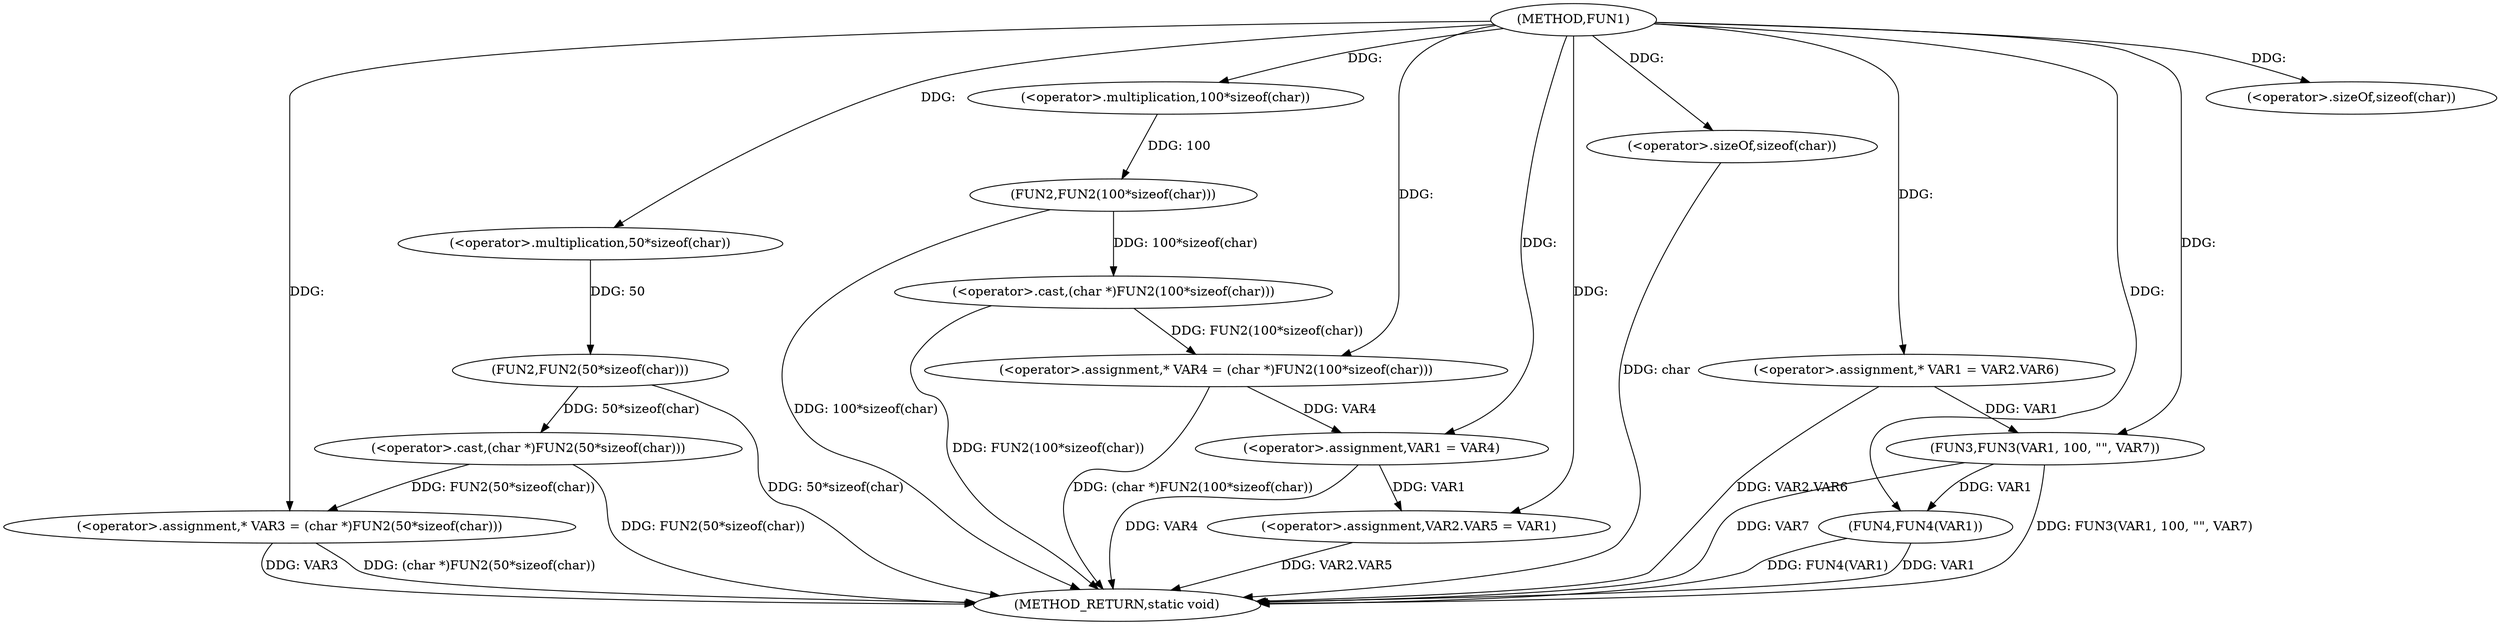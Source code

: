 digraph FUN1 {  
"1000100" [label = "(METHOD,FUN1)" ]
"1000148" [label = "(METHOD_RETURN,static void)" ]
"1000105" [label = "(<operator>.assignment,* VAR3 = (char *)FUN2(50*sizeof(char)))" ]
"1000107" [label = "(<operator>.cast,(char *)FUN2(50*sizeof(char)))" ]
"1000109" [label = "(FUN2,FUN2(50*sizeof(char)))" ]
"1000110" [label = "(<operator>.multiplication,50*sizeof(char))" ]
"1000112" [label = "(<operator>.sizeOf,sizeof(char))" ]
"1000115" [label = "(<operator>.assignment,* VAR4 = (char *)FUN2(100*sizeof(char)))" ]
"1000117" [label = "(<operator>.cast,(char *)FUN2(100*sizeof(char)))" ]
"1000119" [label = "(FUN2,FUN2(100*sizeof(char)))" ]
"1000120" [label = "(<operator>.multiplication,100*sizeof(char))" ]
"1000122" [label = "(<operator>.sizeOf,sizeof(char))" ]
"1000124" [label = "(<operator>.assignment,VAR1 = VAR4)" ]
"1000127" [label = "(<operator>.assignment,VAR2.VAR5 = VAR1)" ]
"1000134" [label = "(<operator>.assignment,* VAR1 = VAR2.VAR6)" ]
"1000141" [label = "(FUN3,FUN3(VAR1, 100, \"\", VAR7))" ]
"1000146" [label = "(FUN4,FUN4(VAR1))" ]
  "1000115" -> "1000148"  [ label = "DDG: (char *)FUN2(100*sizeof(char))"] 
  "1000124" -> "1000148"  [ label = "DDG: VAR4"] 
  "1000105" -> "1000148"  [ label = "DDG: (char *)FUN2(50*sizeof(char))"] 
  "1000127" -> "1000148"  [ label = "DDG: VAR2.VAR5"] 
  "1000117" -> "1000148"  [ label = "DDG: FUN2(100*sizeof(char))"] 
  "1000146" -> "1000148"  [ label = "DDG: FUN4(VAR1)"] 
  "1000146" -> "1000148"  [ label = "DDG: VAR1"] 
  "1000122" -> "1000148"  [ label = "DDG: char"] 
  "1000141" -> "1000148"  [ label = "DDG: FUN3(VAR1, 100, \"\", VAR7)"] 
  "1000109" -> "1000148"  [ label = "DDG: 50*sizeof(char)"] 
  "1000119" -> "1000148"  [ label = "DDG: 100*sizeof(char)"] 
  "1000134" -> "1000148"  [ label = "DDG: VAR2.VAR6"] 
  "1000141" -> "1000148"  [ label = "DDG: VAR7"] 
  "1000105" -> "1000148"  [ label = "DDG: VAR3"] 
  "1000107" -> "1000148"  [ label = "DDG: FUN2(50*sizeof(char))"] 
  "1000107" -> "1000105"  [ label = "DDG: FUN2(50*sizeof(char))"] 
  "1000100" -> "1000105"  [ label = "DDG: "] 
  "1000109" -> "1000107"  [ label = "DDG: 50*sizeof(char)"] 
  "1000110" -> "1000109"  [ label = "DDG: 50"] 
  "1000100" -> "1000110"  [ label = "DDG: "] 
  "1000100" -> "1000112"  [ label = "DDG: "] 
  "1000117" -> "1000115"  [ label = "DDG: FUN2(100*sizeof(char))"] 
  "1000100" -> "1000115"  [ label = "DDG: "] 
  "1000119" -> "1000117"  [ label = "DDG: 100*sizeof(char)"] 
  "1000120" -> "1000119"  [ label = "DDG: 100"] 
  "1000100" -> "1000120"  [ label = "DDG: "] 
  "1000100" -> "1000122"  [ label = "DDG: "] 
  "1000115" -> "1000124"  [ label = "DDG: VAR4"] 
  "1000100" -> "1000124"  [ label = "DDG: "] 
  "1000124" -> "1000127"  [ label = "DDG: VAR1"] 
  "1000100" -> "1000127"  [ label = "DDG: "] 
  "1000100" -> "1000134"  [ label = "DDG: "] 
  "1000134" -> "1000141"  [ label = "DDG: VAR1"] 
  "1000100" -> "1000141"  [ label = "DDG: "] 
  "1000141" -> "1000146"  [ label = "DDG: VAR1"] 
  "1000100" -> "1000146"  [ label = "DDG: "] 
}
